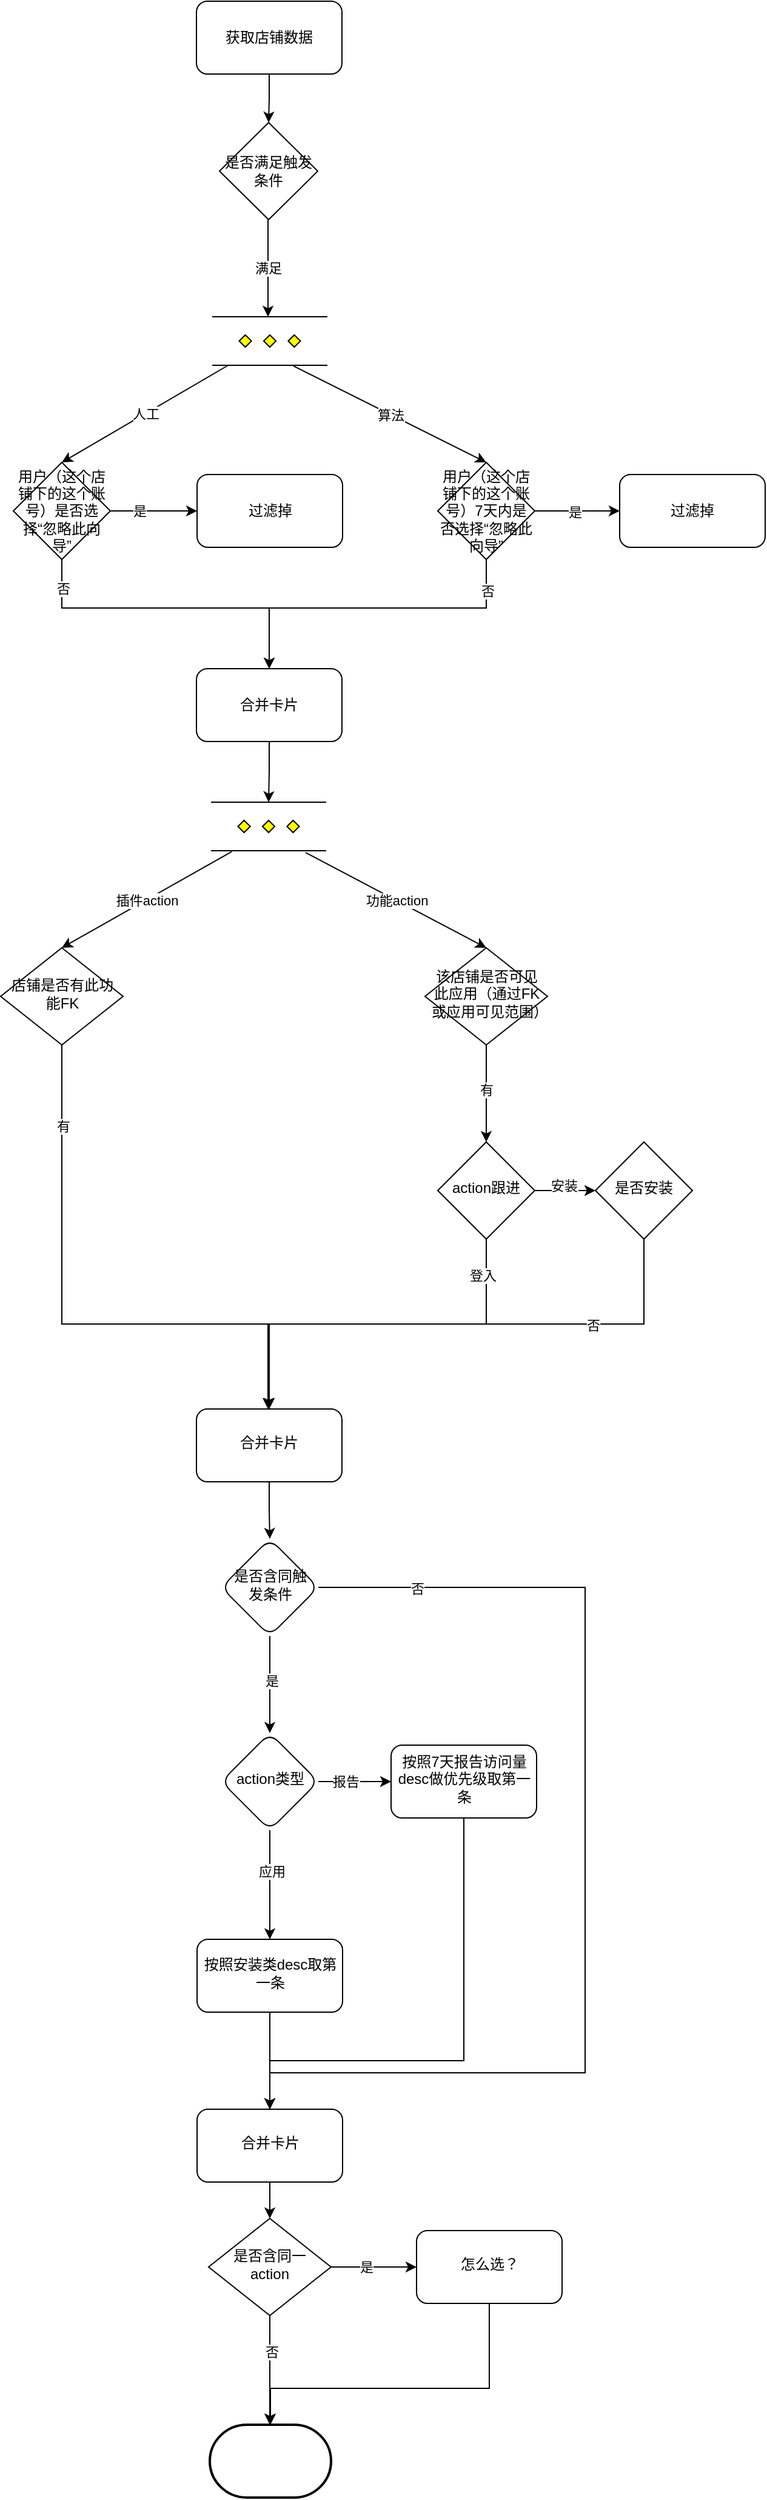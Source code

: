 <mxfile version="17.4.3" type="github">
  <diagram id="C5RBs43oDa-KdzZeNtuy" name="Page-1">
    <mxGraphModel dx="384" dy="809" grid="1" gridSize="10" guides="1" tooltips="1" connect="1" arrows="1" fold="1" page="1" pageScale="1" pageWidth="827" pageHeight="1169" math="0" shadow="0">
      <root>
        <mxCell id="WIyWlLk6GJQsqaUBKTNV-0" />
        <mxCell id="WIyWlLk6GJQsqaUBKTNV-1" parent="WIyWlLk6GJQsqaUBKTNV-0" />
        <mxCell id="kHzVwr2ERPSeEH-SLxBd-100" value="" style="edgeStyle=orthogonalEdgeStyle;rounded=0;orthogonalLoop=1;jettySize=auto;html=1;" edge="1" parent="WIyWlLk6GJQsqaUBKTNV-1" source="kHzVwr2ERPSeEH-SLxBd-97" target="kHzVwr2ERPSeEH-SLxBd-98">
          <mxGeometry relative="1" as="geometry" />
        </mxCell>
        <mxCell id="kHzVwr2ERPSeEH-SLxBd-97" value="获取店铺数据" style="rounded=1;whiteSpace=wrap;html=1;" vertex="1" parent="WIyWlLk6GJQsqaUBKTNV-1">
          <mxGeometry x="1121" y="60" width="120" height="60" as="geometry" />
        </mxCell>
        <mxCell id="kHzVwr2ERPSeEH-SLxBd-98" value="是否满足触发条件" style="rhombus;whiteSpace=wrap;html=1;" vertex="1" parent="WIyWlLk6GJQsqaUBKTNV-1">
          <mxGeometry x="1140" y="160" width="81" height="80" as="geometry" />
        </mxCell>
        <mxCell id="kHzVwr2ERPSeEH-SLxBd-113" value="" style="endArrow=classic;html=1;rounded=0;" edge="1" parent="WIyWlLk6GJQsqaUBKTNV-1">
          <mxGeometry relative="1" as="geometry">
            <mxPoint x="1180" y="240" as="sourcePoint" />
            <mxPoint x="1180" y="320" as="targetPoint" />
          </mxGeometry>
        </mxCell>
        <mxCell id="kHzVwr2ERPSeEH-SLxBd-114" value="满足" style="edgeLabel;resizable=0;html=1;align=center;verticalAlign=middle;" connectable="0" vertex="1" parent="kHzVwr2ERPSeEH-SLxBd-113">
          <mxGeometry relative="1" as="geometry" />
        </mxCell>
        <mxCell id="kHzVwr2ERPSeEH-SLxBd-115" value="" style="verticalLabelPosition=bottom;verticalAlign=top;html=1;shape=mxgraph.flowchart.parallel_mode;pointerEvents=1" vertex="1" parent="WIyWlLk6GJQsqaUBKTNV-1">
          <mxGeometry x="1134" y="320" width="95" height="40" as="geometry" />
        </mxCell>
        <mxCell id="kHzVwr2ERPSeEH-SLxBd-120" value="" style="endArrow=classic;html=1;rounded=0;entryX=0.5;entryY=0;entryDx=0;entryDy=0;" edge="1" parent="WIyWlLk6GJQsqaUBKTNV-1" source="kHzVwr2ERPSeEH-SLxBd-115" target="kHzVwr2ERPSeEH-SLxBd-124">
          <mxGeometry relative="1" as="geometry">
            <mxPoint x="1100" y="390" as="sourcePoint" />
            <mxPoint x="1100" y="440" as="targetPoint" />
          </mxGeometry>
        </mxCell>
        <mxCell id="kHzVwr2ERPSeEH-SLxBd-121" value="人工" style="edgeLabel;resizable=0;html=1;align=center;verticalAlign=middle;" connectable="0" vertex="1" parent="kHzVwr2ERPSeEH-SLxBd-120">
          <mxGeometry relative="1" as="geometry" />
        </mxCell>
        <mxCell id="kHzVwr2ERPSeEH-SLxBd-122" value="" style="endArrow=classic;html=1;rounded=0;exitX=0.705;exitY=1.013;exitDx=0;exitDy=0;exitPerimeter=0;" edge="1" parent="WIyWlLk6GJQsqaUBKTNV-1" source="kHzVwr2ERPSeEH-SLxBd-115">
          <mxGeometry relative="1" as="geometry">
            <mxPoint x="1210" y="380" as="sourcePoint" />
            <mxPoint x="1360" y="440" as="targetPoint" />
          </mxGeometry>
        </mxCell>
        <mxCell id="kHzVwr2ERPSeEH-SLxBd-123" value="算法" style="edgeLabel;resizable=0;html=1;align=center;verticalAlign=middle;" connectable="0" vertex="1" parent="kHzVwr2ERPSeEH-SLxBd-122">
          <mxGeometry relative="1" as="geometry" />
        </mxCell>
        <mxCell id="kHzVwr2ERPSeEH-SLxBd-128" value="" style="edgeStyle=orthogonalEdgeStyle;rounded=0;orthogonalLoop=1;jettySize=auto;html=1;" edge="1" parent="WIyWlLk6GJQsqaUBKTNV-1" source="kHzVwr2ERPSeEH-SLxBd-124" target="kHzVwr2ERPSeEH-SLxBd-127">
          <mxGeometry relative="1" as="geometry" />
        </mxCell>
        <mxCell id="kHzVwr2ERPSeEH-SLxBd-134" value="是" style="edgeLabel;html=1;align=center;verticalAlign=middle;resizable=0;points=[];" vertex="1" connectable="0" parent="kHzVwr2ERPSeEH-SLxBd-128">
          <mxGeometry x="-0.329" y="1" relative="1" as="geometry">
            <mxPoint y="1" as="offset" />
          </mxGeometry>
        </mxCell>
        <mxCell id="kHzVwr2ERPSeEH-SLxBd-137" value="" style="edgeStyle=orthogonalEdgeStyle;rounded=0;orthogonalLoop=1;jettySize=auto;html=1;" edge="1" parent="WIyWlLk6GJQsqaUBKTNV-1" source="kHzVwr2ERPSeEH-SLxBd-124" target="kHzVwr2ERPSeEH-SLxBd-136">
          <mxGeometry relative="1" as="geometry">
            <Array as="points">
              <mxPoint x="1010" y="560" />
              <mxPoint x="1181" y="560" />
            </Array>
          </mxGeometry>
        </mxCell>
        <mxCell id="kHzVwr2ERPSeEH-SLxBd-139" value="否" style="edgeLabel;html=1;align=center;verticalAlign=middle;resizable=0;points=[];" vertex="1" connectable="0" parent="kHzVwr2ERPSeEH-SLxBd-137">
          <mxGeometry x="-0.828" y="1" relative="1" as="geometry">
            <mxPoint y="1" as="offset" />
          </mxGeometry>
        </mxCell>
        <mxCell id="kHzVwr2ERPSeEH-SLxBd-124" value="&lt;span&gt;用户（这个店铺下的这个账号）是否选择“忽略此向导”&lt;/span&gt;" style="rhombus;whiteSpace=wrap;html=1;" vertex="1" parent="WIyWlLk6GJQsqaUBKTNV-1">
          <mxGeometry x="970" y="440" width="80" height="80" as="geometry" />
        </mxCell>
        <mxCell id="kHzVwr2ERPSeEH-SLxBd-127" value="过滤掉" style="rounded=1;whiteSpace=wrap;html=1;" vertex="1" parent="WIyWlLk6GJQsqaUBKTNV-1">
          <mxGeometry x="1121.5" y="450" width="120" height="60" as="geometry" />
        </mxCell>
        <mxCell id="kHzVwr2ERPSeEH-SLxBd-130" value="" style="edgeStyle=orthogonalEdgeStyle;rounded=0;orthogonalLoop=1;jettySize=auto;html=1;" edge="1" parent="WIyWlLk6GJQsqaUBKTNV-1" source="kHzVwr2ERPSeEH-SLxBd-131" target="kHzVwr2ERPSeEH-SLxBd-132">
          <mxGeometry relative="1" as="geometry" />
        </mxCell>
        <mxCell id="kHzVwr2ERPSeEH-SLxBd-135" value="是" style="edgeLabel;html=1;align=center;verticalAlign=middle;resizable=0;points=[];" vertex="1" connectable="0" parent="kHzVwr2ERPSeEH-SLxBd-130">
          <mxGeometry x="-0.067" relative="1" as="geometry">
            <mxPoint y="1" as="offset" />
          </mxGeometry>
        </mxCell>
        <mxCell id="kHzVwr2ERPSeEH-SLxBd-138" style="edgeStyle=orthogonalEdgeStyle;rounded=0;orthogonalLoop=1;jettySize=auto;html=1;entryX=0.5;entryY=0;entryDx=0;entryDy=0;" edge="1" parent="WIyWlLk6GJQsqaUBKTNV-1" source="kHzVwr2ERPSeEH-SLxBd-131" target="kHzVwr2ERPSeEH-SLxBd-136">
          <mxGeometry relative="1" as="geometry">
            <Array as="points">
              <mxPoint x="1360" y="560" />
              <mxPoint x="1181" y="560" />
            </Array>
          </mxGeometry>
        </mxCell>
        <mxCell id="kHzVwr2ERPSeEH-SLxBd-140" value="否" style="edgeLabel;html=1;align=center;verticalAlign=middle;resizable=0;points=[];" vertex="1" connectable="0" parent="kHzVwr2ERPSeEH-SLxBd-138">
          <mxGeometry x="-0.81" y="1" relative="1" as="geometry">
            <mxPoint as="offset" />
          </mxGeometry>
        </mxCell>
        <mxCell id="kHzVwr2ERPSeEH-SLxBd-131" value="用户（这个店铺下的这个账号）7天内是否选择“忽略此向导”" style="rhombus;whiteSpace=wrap;html=1;" vertex="1" parent="WIyWlLk6GJQsqaUBKTNV-1">
          <mxGeometry x="1320" y="440" width="80" height="80" as="geometry" />
        </mxCell>
        <mxCell id="kHzVwr2ERPSeEH-SLxBd-132" value="过滤掉" style="rounded=1;whiteSpace=wrap;html=1;" vertex="1" parent="WIyWlLk6GJQsqaUBKTNV-1">
          <mxGeometry x="1470" y="450" width="120" height="60" as="geometry" />
        </mxCell>
        <mxCell id="kHzVwr2ERPSeEH-SLxBd-142" value="" style="edgeStyle=orthogonalEdgeStyle;rounded=0;orthogonalLoop=1;jettySize=auto;html=1;" edge="1" parent="WIyWlLk6GJQsqaUBKTNV-1" source="kHzVwr2ERPSeEH-SLxBd-136" target="kHzVwr2ERPSeEH-SLxBd-141">
          <mxGeometry relative="1" as="geometry" />
        </mxCell>
        <mxCell id="kHzVwr2ERPSeEH-SLxBd-136" value="合并卡片" style="rounded=1;whiteSpace=wrap;html=1;" vertex="1" parent="WIyWlLk6GJQsqaUBKTNV-1">
          <mxGeometry x="1121" y="610" width="120" height="60" as="geometry" />
        </mxCell>
        <mxCell id="kHzVwr2ERPSeEH-SLxBd-141" value="" style="verticalLabelPosition=bottom;verticalAlign=top;html=1;shape=mxgraph.flowchart.parallel_mode;pointerEvents=1" vertex="1" parent="WIyWlLk6GJQsqaUBKTNV-1">
          <mxGeometry x="1133" y="720" width="95" height="40" as="geometry" />
        </mxCell>
        <mxCell id="kHzVwr2ERPSeEH-SLxBd-143" value="" style="endArrow=classic;html=1;rounded=0;exitX=0.821;exitY=1.038;exitDx=0;exitDy=0;exitPerimeter=0;" edge="1" parent="WIyWlLk6GJQsqaUBKTNV-1" source="kHzVwr2ERPSeEH-SLxBd-141">
          <mxGeometry relative="1" as="geometry">
            <mxPoint x="1229" y="799.5" as="sourcePoint" />
            <mxPoint x="1360" y="840" as="targetPoint" />
          </mxGeometry>
        </mxCell>
        <mxCell id="kHzVwr2ERPSeEH-SLxBd-144" value="功能action" style="edgeLabel;resizable=0;html=1;align=center;verticalAlign=middle;" connectable="0" vertex="1" parent="kHzVwr2ERPSeEH-SLxBd-143">
          <mxGeometry relative="1" as="geometry" />
        </mxCell>
        <mxCell id="kHzVwr2ERPSeEH-SLxBd-145" value="" style="endArrow=classic;html=1;rounded=0;exitX=0.821;exitY=1.038;exitDx=0;exitDy=0;exitPerimeter=0;" edge="1" parent="WIyWlLk6GJQsqaUBKTNV-1">
          <mxGeometry relative="1" as="geometry">
            <mxPoint x="1150.005" y="760.76" as="sourcePoint" />
            <mxPoint x="1010" y="840" as="targetPoint" />
          </mxGeometry>
        </mxCell>
        <mxCell id="kHzVwr2ERPSeEH-SLxBd-146" value="插件action" style="edgeLabel;resizable=0;html=1;align=center;verticalAlign=middle;" connectable="0" vertex="1" parent="kHzVwr2ERPSeEH-SLxBd-145">
          <mxGeometry relative="1" as="geometry" />
        </mxCell>
        <mxCell id="kHzVwr2ERPSeEH-SLxBd-150" value="" style="edgeStyle=orthogonalEdgeStyle;rounded=0;orthogonalLoop=1;jettySize=auto;html=1;" edge="1" parent="WIyWlLk6GJQsqaUBKTNV-1" source="kHzVwr2ERPSeEH-SLxBd-147" target="kHzVwr2ERPSeEH-SLxBd-149">
          <mxGeometry relative="1" as="geometry" />
        </mxCell>
        <mxCell id="kHzVwr2ERPSeEH-SLxBd-151" value="有" style="edgeLabel;html=1;align=center;verticalAlign=middle;resizable=0;points=[];" vertex="1" connectable="0" parent="kHzVwr2ERPSeEH-SLxBd-150">
          <mxGeometry x="-0.087" relative="1" as="geometry">
            <mxPoint as="offset" />
          </mxGeometry>
        </mxCell>
        <mxCell id="kHzVwr2ERPSeEH-SLxBd-147" value="&lt;div class=&quot;lake-content&quot;&gt;&lt;span class=&quot;ne-text&quot;&gt;该店铺是否可见此应用（通过FK或应用可见范围）&lt;/span&gt;&lt;/div&gt;" style="rhombus;whiteSpace=wrap;html=1;shadow=0;fontFamily=Helvetica;fontSize=12;align=center;strokeWidth=1;spacing=6;spacingTop=-4;" vertex="1" parent="WIyWlLk6GJQsqaUBKTNV-1">
          <mxGeometry x="1309.5" y="840" width="101" height="80" as="geometry" />
        </mxCell>
        <mxCell id="kHzVwr2ERPSeEH-SLxBd-164" style="edgeStyle=orthogonalEdgeStyle;rounded=0;orthogonalLoop=1;jettySize=auto;html=1;entryX=0.5;entryY=0;entryDx=0;entryDy=0;" edge="1" parent="WIyWlLk6GJQsqaUBKTNV-1" source="kHzVwr2ERPSeEH-SLxBd-148" target="kHzVwr2ERPSeEH-SLxBd-158">
          <mxGeometry relative="1" as="geometry">
            <mxPoint x="1181" y="1050" as="targetPoint" />
            <Array as="points">
              <mxPoint x="1010" y="1150" />
              <mxPoint x="1181" y="1150" />
            </Array>
          </mxGeometry>
        </mxCell>
        <mxCell id="kHzVwr2ERPSeEH-SLxBd-165" value="有" style="edgeLabel;html=1;align=center;verticalAlign=middle;resizable=0;points=[];" vertex="1" connectable="0" parent="kHzVwr2ERPSeEH-SLxBd-164">
          <mxGeometry x="-0.716" y="1" relative="1" as="geometry">
            <mxPoint as="offset" />
          </mxGeometry>
        </mxCell>
        <mxCell id="kHzVwr2ERPSeEH-SLxBd-148" value="&lt;div class=&quot;lake-content&quot;&gt;&lt;span class=&quot;ne-text&quot;&gt;店铺是否有此功能FK&lt;/span&gt;&lt;/div&gt;" style="rhombus;whiteSpace=wrap;html=1;shadow=0;fontFamily=Helvetica;fontSize=12;align=center;strokeWidth=1;spacing=6;spacingTop=-4;" vertex="1" parent="WIyWlLk6GJQsqaUBKTNV-1">
          <mxGeometry x="959.5" y="840" width="101" height="80" as="geometry" />
        </mxCell>
        <mxCell id="kHzVwr2ERPSeEH-SLxBd-153" value="" style="edgeStyle=orthogonalEdgeStyle;rounded=0;orthogonalLoop=1;jettySize=auto;html=1;" edge="1" parent="WIyWlLk6GJQsqaUBKTNV-1" source="kHzVwr2ERPSeEH-SLxBd-149" target="kHzVwr2ERPSeEH-SLxBd-152">
          <mxGeometry relative="1" as="geometry" />
        </mxCell>
        <mxCell id="kHzVwr2ERPSeEH-SLxBd-154" value="安装" style="edgeLabel;html=1;align=center;verticalAlign=middle;resizable=0;points=[];" vertex="1" connectable="0" parent="kHzVwr2ERPSeEH-SLxBd-153">
          <mxGeometry x="-0.05" y="2" relative="1" as="geometry">
            <mxPoint y="-2" as="offset" />
          </mxGeometry>
        </mxCell>
        <mxCell id="kHzVwr2ERPSeEH-SLxBd-156" value="" style="edgeStyle=orthogonalEdgeStyle;rounded=0;orthogonalLoop=1;jettySize=auto;html=1;exitX=0.5;exitY=1;exitDx=0;exitDy=0;" edge="1" parent="WIyWlLk6GJQsqaUBKTNV-1" source="kHzVwr2ERPSeEH-SLxBd-149">
          <mxGeometry relative="1" as="geometry">
            <mxPoint x="1180" y="1220" as="targetPoint" />
            <Array as="points">
              <mxPoint x="1360" y="1150" />
              <mxPoint x="1180" y="1150" />
            </Array>
          </mxGeometry>
        </mxCell>
        <mxCell id="kHzVwr2ERPSeEH-SLxBd-157" value="登入" style="edgeLabel;html=1;align=center;verticalAlign=middle;resizable=0;points=[];" vertex="1" connectable="0" parent="kHzVwr2ERPSeEH-SLxBd-156">
          <mxGeometry x="-0.125" y="-2" relative="1" as="geometry">
            <mxPoint x="67" y="-38" as="offset" />
          </mxGeometry>
        </mxCell>
        <mxCell id="kHzVwr2ERPSeEH-SLxBd-149" value="action跟进" style="rhombus;whiteSpace=wrap;html=1;shadow=0;strokeWidth=1;spacing=6;spacingTop=-4;" vertex="1" parent="WIyWlLk6GJQsqaUBKTNV-1">
          <mxGeometry x="1320" y="1000" width="80" height="80" as="geometry" />
        </mxCell>
        <mxCell id="kHzVwr2ERPSeEH-SLxBd-159" value="" style="edgeStyle=orthogonalEdgeStyle;rounded=0;orthogonalLoop=1;jettySize=auto;html=1;entryX=0.5;entryY=0;entryDx=0;entryDy=0;" edge="1" parent="WIyWlLk6GJQsqaUBKTNV-1" source="kHzVwr2ERPSeEH-SLxBd-152" target="kHzVwr2ERPSeEH-SLxBd-158">
          <mxGeometry relative="1" as="geometry">
            <mxPoint x="1100" y="1190" as="targetPoint" />
            <Array as="points">
              <mxPoint x="1490" y="1150" />
              <mxPoint x="1181" y="1150" />
            </Array>
          </mxGeometry>
        </mxCell>
        <mxCell id="kHzVwr2ERPSeEH-SLxBd-162" value="否" style="edgeLabel;html=1;align=center;verticalAlign=middle;resizable=0;points=[];" vertex="1" connectable="0" parent="kHzVwr2ERPSeEH-SLxBd-159">
          <mxGeometry x="-0.5" y="1" relative="1" as="geometry">
            <mxPoint as="offset" />
          </mxGeometry>
        </mxCell>
        <mxCell id="kHzVwr2ERPSeEH-SLxBd-152" value="是否安装" style="rhombus;whiteSpace=wrap;html=1;shadow=0;strokeWidth=1;spacing=6;spacingTop=-4;" vertex="1" parent="WIyWlLk6GJQsqaUBKTNV-1">
          <mxGeometry x="1450" y="1000" width="80" height="80" as="geometry" />
        </mxCell>
        <mxCell id="kHzVwr2ERPSeEH-SLxBd-167" value="" style="edgeStyle=orthogonalEdgeStyle;rounded=0;orthogonalLoop=1;jettySize=auto;html=1;" edge="1" parent="WIyWlLk6GJQsqaUBKTNV-1" source="kHzVwr2ERPSeEH-SLxBd-158" target="kHzVwr2ERPSeEH-SLxBd-166">
          <mxGeometry relative="1" as="geometry" />
        </mxCell>
        <mxCell id="kHzVwr2ERPSeEH-SLxBd-158" value="合并卡片" style="rounded=1;whiteSpace=wrap;html=1;shadow=0;strokeWidth=1;spacing=6;spacingTop=-4;" vertex="1" parent="WIyWlLk6GJQsqaUBKTNV-1">
          <mxGeometry x="1121" y="1220" width="120" height="60" as="geometry" />
        </mxCell>
        <mxCell id="kHzVwr2ERPSeEH-SLxBd-169" value="" style="edgeStyle=orthogonalEdgeStyle;rounded=0;orthogonalLoop=1;jettySize=auto;html=1;" edge="1" parent="WIyWlLk6GJQsqaUBKTNV-1" source="kHzVwr2ERPSeEH-SLxBd-166" target="kHzVwr2ERPSeEH-SLxBd-168">
          <mxGeometry relative="1" as="geometry" />
        </mxCell>
        <mxCell id="kHzVwr2ERPSeEH-SLxBd-170" value="是" style="edgeLabel;html=1;align=center;verticalAlign=middle;resizable=0;points=[];" vertex="1" connectable="0" parent="kHzVwr2ERPSeEH-SLxBd-169">
          <mxGeometry x="-0.075" y="1" relative="1" as="geometry">
            <mxPoint as="offset" />
          </mxGeometry>
        </mxCell>
        <mxCell id="kHzVwr2ERPSeEH-SLxBd-179" style="edgeStyle=orthogonalEdgeStyle;rounded=0;orthogonalLoop=1;jettySize=auto;html=1;" edge="1" parent="WIyWlLk6GJQsqaUBKTNV-1" source="kHzVwr2ERPSeEH-SLxBd-166">
          <mxGeometry relative="1" as="geometry">
            <mxPoint x="1181.5" y="1797" as="targetPoint" />
            <Array as="points">
              <mxPoint x="1441.5" y="1367" />
              <mxPoint x="1441.5" y="1767" />
              <mxPoint x="1181.5" y="1767" />
            </Array>
          </mxGeometry>
        </mxCell>
        <mxCell id="kHzVwr2ERPSeEH-SLxBd-181" value="否" style="edgeLabel;html=1;align=center;verticalAlign=middle;resizable=0;points=[];" vertex="1" connectable="0" parent="kHzVwr2ERPSeEH-SLxBd-179">
          <mxGeometry x="-0.822" relative="1" as="geometry">
            <mxPoint y="1" as="offset" />
          </mxGeometry>
        </mxCell>
        <mxCell id="kHzVwr2ERPSeEH-SLxBd-166" value="是否含同触发条件" style="rhombus;whiteSpace=wrap;html=1;rounded=1;shadow=0;strokeWidth=1;spacing=6;spacingTop=-4;" vertex="1" parent="WIyWlLk6GJQsqaUBKTNV-1">
          <mxGeometry x="1141.5" y="1327" width="80" height="80" as="geometry" />
        </mxCell>
        <mxCell id="kHzVwr2ERPSeEH-SLxBd-172" value="" style="edgeStyle=orthogonalEdgeStyle;rounded=0;orthogonalLoop=1;jettySize=auto;html=1;" edge="1" parent="WIyWlLk6GJQsqaUBKTNV-1" source="kHzVwr2ERPSeEH-SLxBd-168" target="kHzVwr2ERPSeEH-SLxBd-171">
          <mxGeometry relative="1" as="geometry" />
        </mxCell>
        <mxCell id="kHzVwr2ERPSeEH-SLxBd-175" value="报告" style="edgeLabel;html=1;align=center;verticalAlign=middle;resizable=0;points=[];" vertex="1" connectable="0" parent="kHzVwr2ERPSeEH-SLxBd-172">
          <mxGeometry x="-0.267" relative="1" as="geometry">
            <mxPoint as="offset" />
          </mxGeometry>
        </mxCell>
        <mxCell id="kHzVwr2ERPSeEH-SLxBd-174" value="" style="edgeStyle=orthogonalEdgeStyle;rounded=0;orthogonalLoop=1;jettySize=auto;html=1;" edge="1" parent="WIyWlLk6GJQsqaUBKTNV-1" source="kHzVwr2ERPSeEH-SLxBd-168" target="kHzVwr2ERPSeEH-SLxBd-173">
          <mxGeometry relative="1" as="geometry" />
        </mxCell>
        <mxCell id="kHzVwr2ERPSeEH-SLxBd-176" value="应用" style="edgeLabel;html=1;align=center;verticalAlign=middle;resizable=0;points=[];" vertex="1" connectable="0" parent="kHzVwr2ERPSeEH-SLxBd-174">
          <mxGeometry x="-0.244" y="1" relative="1" as="geometry">
            <mxPoint as="offset" />
          </mxGeometry>
        </mxCell>
        <mxCell id="kHzVwr2ERPSeEH-SLxBd-168" value="action类型" style="rhombus;whiteSpace=wrap;html=1;rounded=1;shadow=0;strokeWidth=1;spacing=6;spacingTop=-4;" vertex="1" parent="WIyWlLk6GJQsqaUBKTNV-1">
          <mxGeometry x="1141.5" y="1487" width="80" height="80" as="geometry" />
        </mxCell>
        <mxCell id="kHzVwr2ERPSeEH-SLxBd-180" style="edgeStyle=orthogonalEdgeStyle;rounded=0;orthogonalLoop=1;jettySize=auto;html=1;entryX=0.5;entryY=0;entryDx=0;entryDy=0;" edge="1" parent="WIyWlLk6GJQsqaUBKTNV-1" source="kHzVwr2ERPSeEH-SLxBd-171" target="kHzVwr2ERPSeEH-SLxBd-177">
          <mxGeometry relative="1" as="geometry">
            <mxPoint x="1181.5" y="1747" as="targetPoint" />
            <Array as="points">
              <mxPoint x="1341.5" y="1757" />
              <mxPoint x="1181.5" y="1757" />
            </Array>
          </mxGeometry>
        </mxCell>
        <mxCell id="kHzVwr2ERPSeEH-SLxBd-171" value="&lt;span&gt;按照7天报告访问量desc做优先级取第一条&lt;/span&gt;" style="whiteSpace=wrap;html=1;rounded=1;shadow=0;strokeWidth=1;spacing=6;spacingTop=-4;" vertex="1" parent="WIyWlLk6GJQsqaUBKTNV-1">
          <mxGeometry x="1281.5" y="1497" width="120" height="60" as="geometry" />
        </mxCell>
        <mxCell id="kHzVwr2ERPSeEH-SLxBd-178" value="" style="edgeStyle=orthogonalEdgeStyle;rounded=0;orthogonalLoop=1;jettySize=auto;html=1;" edge="1" parent="WIyWlLk6GJQsqaUBKTNV-1" source="kHzVwr2ERPSeEH-SLxBd-173" target="kHzVwr2ERPSeEH-SLxBd-177">
          <mxGeometry relative="1" as="geometry" />
        </mxCell>
        <mxCell id="kHzVwr2ERPSeEH-SLxBd-173" value="&lt;span&gt;按照安装类desc取第一条&lt;/span&gt;" style="whiteSpace=wrap;html=1;rounded=1;shadow=0;strokeWidth=1;spacing=6;spacingTop=-4;" vertex="1" parent="WIyWlLk6GJQsqaUBKTNV-1">
          <mxGeometry x="1121.5" y="1657" width="120" height="60" as="geometry" />
        </mxCell>
        <mxCell id="kHzVwr2ERPSeEH-SLxBd-183" value="" style="edgeStyle=orthogonalEdgeStyle;rounded=0;orthogonalLoop=1;jettySize=auto;html=1;" edge="1" parent="WIyWlLk6GJQsqaUBKTNV-1" source="kHzVwr2ERPSeEH-SLxBd-177" target="kHzVwr2ERPSeEH-SLxBd-182">
          <mxGeometry relative="1" as="geometry" />
        </mxCell>
        <mxCell id="kHzVwr2ERPSeEH-SLxBd-177" value="合并卡片" style="whiteSpace=wrap;html=1;rounded=1;shadow=0;strokeWidth=1;spacing=6;spacingTop=-4;" vertex="1" parent="WIyWlLk6GJQsqaUBKTNV-1">
          <mxGeometry x="1121.5" y="1797" width="120" height="60" as="geometry" />
        </mxCell>
        <mxCell id="kHzVwr2ERPSeEH-SLxBd-185" value="" style="edgeStyle=orthogonalEdgeStyle;rounded=0;orthogonalLoop=1;jettySize=auto;html=1;" edge="1" parent="WIyWlLk6GJQsqaUBKTNV-1" source="kHzVwr2ERPSeEH-SLxBd-182">
          <mxGeometry relative="1" as="geometry">
            <mxPoint x="1181.5" y="2057" as="targetPoint" />
          </mxGeometry>
        </mxCell>
        <mxCell id="kHzVwr2ERPSeEH-SLxBd-189" value="否" style="edgeLabel;html=1;align=center;verticalAlign=middle;resizable=0;points=[];" vertex="1" connectable="0" parent="kHzVwr2ERPSeEH-SLxBd-185">
          <mxGeometry x="-0.344" y="1" relative="1" as="geometry">
            <mxPoint as="offset" />
          </mxGeometry>
        </mxCell>
        <mxCell id="kHzVwr2ERPSeEH-SLxBd-187" value="" style="edgeStyle=orthogonalEdgeStyle;rounded=0;orthogonalLoop=1;jettySize=auto;html=1;" edge="1" parent="WIyWlLk6GJQsqaUBKTNV-1" source="kHzVwr2ERPSeEH-SLxBd-182" target="kHzVwr2ERPSeEH-SLxBd-186">
          <mxGeometry relative="1" as="geometry" />
        </mxCell>
        <mxCell id="kHzVwr2ERPSeEH-SLxBd-188" value="是" style="edgeLabel;html=1;align=center;verticalAlign=middle;resizable=0;points=[];" vertex="1" connectable="0" parent="kHzVwr2ERPSeEH-SLxBd-187">
          <mxGeometry x="-0.22" y="1" relative="1" as="geometry">
            <mxPoint x="1" y="1" as="offset" />
          </mxGeometry>
        </mxCell>
        <mxCell id="kHzVwr2ERPSeEH-SLxBd-182" value="&lt;div class=&quot;lake-content&quot;&gt;&lt;span class=&quot;ne-text&quot;&gt;是否含同一action&lt;/span&gt;&lt;/div&gt;" style="rhombus;whiteSpace=wrap;html=1;shadow=0;fontFamily=Helvetica;fontSize=12;align=center;strokeWidth=1;spacing=6;spacingTop=-4;" vertex="1" parent="WIyWlLk6GJQsqaUBKTNV-1">
          <mxGeometry x="1131" y="1887" width="101" height="80" as="geometry" />
        </mxCell>
        <mxCell id="kHzVwr2ERPSeEH-SLxBd-191" style="edgeStyle=orthogonalEdgeStyle;rounded=0;orthogonalLoop=1;jettySize=auto;html=1;entryX=0.5;entryY=0;entryDx=0;entryDy=0;entryPerimeter=0;" edge="1" parent="WIyWlLk6GJQsqaUBKTNV-1" source="kHzVwr2ERPSeEH-SLxBd-186" target="kHzVwr2ERPSeEH-SLxBd-190">
          <mxGeometry relative="1" as="geometry">
            <mxPoint x="1181.5" y="2027" as="targetPoint" />
            <Array as="points">
              <mxPoint x="1362.5" y="2027" />
              <mxPoint x="1182.5" y="2027" />
            </Array>
          </mxGeometry>
        </mxCell>
        <mxCell id="kHzVwr2ERPSeEH-SLxBd-186" value="怎么选？" style="rounded=1;whiteSpace=wrap;html=1;shadow=0;strokeWidth=1;spacing=6;spacingTop=-4;" vertex="1" parent="WIyWlLk6GJQsqaUBKTNV-1">
          <mxGeometry x="1302.5" y="1897" width="120" height="60" as="geometry" />
        </mxCell>
        <mxCell id="kHzVwr2ERPSeEH-SLxBd-190" value="" style="strokeWidth=2;html=1;shape=mxgraph.flowchart.terminator;whiteSpace=wrap;" vertex="1" parent="WIyWlLk6GJQsqaUBKTNV-1">
          <mxGeometry x="1132" y="2057" width="100" height="60" as="geometry" />
        </mxCell>
      </root>
    </mxGraphModel>
  </diagram>
</mxfile>
